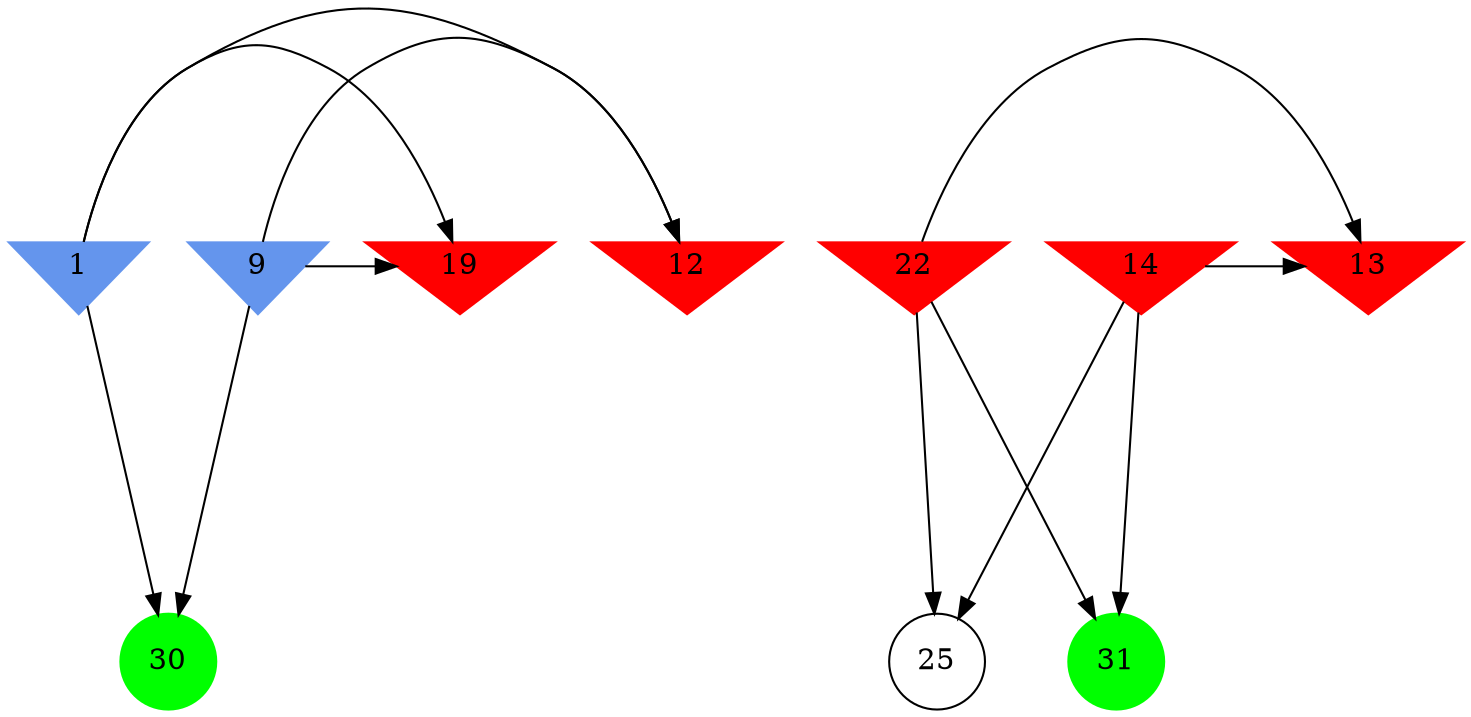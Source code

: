 digraph brain {
	ranksep=2.0;
	1 [shape=invtriangle,style=filled,color=cornflowerblue];
	9 [shape=invtriangle,style=filled,color=cornflowerblue];
	12 [shape=invtriangle,style=filled,color=red];
	13 [shape=invtriangle,style=filled,color=red];
	14 [shape=invtriangle,style=filled,color=red];
	19 [shape=invtriangle,style=filled,color=red];
	22 [shape=invtriangle,style=filled,color=red];
	25 [shape=circle,color=black];
	30 [shape=circle,style=filled,color=green];
	31 [shape=circle,style=filled,color=green];
	9	->	19;
	9	->	12;
	9	->	30;
	1	->	19;
	1	->	12;
	1	->	30;
	22	->	25;
	22	->	13;
	22	->	31;
	14	->	25;
	14	->	13;
	14	->	31;
	{ rank=same; 1; 9; 12; 13; 14; 19; 22; }
	{ rank=same; 25; }
	{ rank=same; 30; 31; }
}
